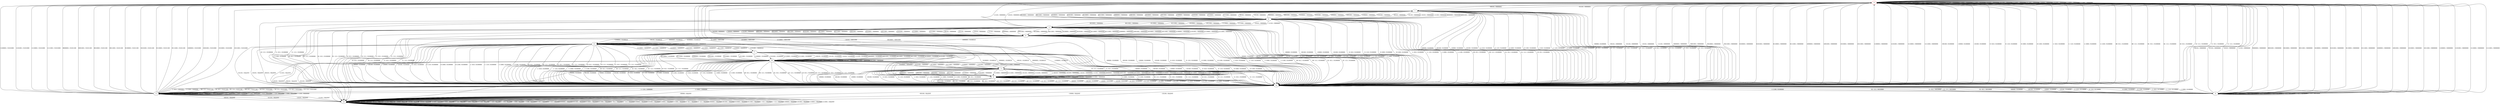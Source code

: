 digraph {
5 [color="red"]
0
1
2
3
4
6
7
8
9
10
11
12
13
5 -> 12 [label="--00000 / 0100000"]
5 -> 12 [label="--00100 / 0100000"]
5 -> 1 [label="--00101 / 0000001"]
5 -> 1 [label="--01101 / 0000001"]
5 -> 12 [label="--10000 / 0100000"]
5 -> 12 [label="--10100 / 0100000"]
5 -> 2 [label="--10101 / 0000001"]
5 -> 2 [label="--11101 / 0000001"]
5 -> 12 [label="-0--010 / 0100000"]
5 -> 12 [label="-0--110 / 0100000"]
5 -> 12 [label="-0-1000 / 0100000"]
5 -> 12 [label="-0-1100 / 0100000"]
5 -> 12 [label="-1--010 / 0100000"]
5 -> 12 [label="-1--110 / 0100000"]
5 -> 12 [label="-1-1000 / 0100000"]
5 -> 12 [label="-1-1100 / 0100000"]
5 -> 12 [label="00--011 / 0100000"]
5 -> 12 [label="00--111 / 0100000"]
5 -> 5 [label="0000001 / 0000000"]
5 -> 5 [label="0001001 / 0000000"]
5 -> 5 [label="0010001 / 0000000"]
5 -> 5 [label="0011001 / 0000000"]
5 -> 12 [label="01--011 / 0100000"]
5 -> 12 [label="01--111 / 0100000"]
5 -> 5 [label="0100001 / 0000000"]
5 -> 5 [label="0101001 / 0000000"]
5 -> 5 [label="0110001 / 0000000"]
5 -> 5 [label="0111001 / 0000000"]
5 -> 12 [label="10--011 / 0100000"]
5 -> 12 [label="10--111 / 0100000"]
5 -> 5 [label="1000001 / 0000000"]
5 -> 5 [label="1001001 / 0000000"]
5 -> 5 [label="1010001 / 0000000"]
5 -> 5 [label="1011001 / 0000000"]
5 -> 12 [label="11--011 / 0100000"]
5 -> 12 [label="11--111 / 0100000"]
5 -> 5 [label="1100001 / 0000000"]
5 -> 5 [label="1101001 / 0000000"]
5 -> 5 [label="1110001 / 0000000"]
5 -> 5 [label="1111001 / 0000000"]
0 -> 0 [label="--00000 / 0000000"]
0 -> 0 [label="--00100 / 0000000"]
0 -> 13 [label="--00101 / SILENT"]
0 -> 13 [label="--01101 / SILENT"]
0 -> 0 [label="--10000 / 0000000"]
0 -> 0 [label="--10100 / 0000000"]
0 -> 13 [label="--10101 / SILENT"]
0 -> 13 [label="--11101 / SILENT"]
0 -> 0 [label="-0--010 / 0000000"]
0 -> 0 [label="-0--110 / 0000000"]
0 -> 0 [label="-0-1000 / 0000000"]
0 -> 0 [label="-0-1100 / 0000000"]
0 -> 0 [label="-1--010 / 0000000"]
0 -> 0 [label="-1--110 / 0000000"]
0 -> 0 [label="-1-1000 / 0000000"]
0 -> 0 [label="-1-1100 / 0000000"]
0 -> 12 [label="00--011 / 0101100"]
0 -> 12 [label="00--111 / 0101100"]
0 -> 5 [label="0000001 / 0101100"]
0 -> 5 [label="0001001 / 0101100"]
0 -> 5 [label="0010001 / 0101100"]
0 -> 5 [label="0011001 / 0101100"]
0 -> 12 [label="01--011 / 0101100"]
0 -> 12 [label="01--111 / 0101100"]
0 -> 5 [label="0100001 / 0101100"]
0 -> 5 [label="0101001 / 0101100"]
0 -> 5 [label="0110001 / 0101100"]
0 -> 5 [label="0111001 / 0101100"]
0 -> 12 [label="10--011 / 0101000"]
0 -> 12 [label="10--111 / 0101000"]
0 -> 5 [label="1000001 / 0101000"]
0 -> 5 [label="1001001 / 0101000"]
0 -> 5 [label="1010001 / 0101000"]
0 -> 5 [label="1011001 / 0101000"]
0 -> 12 [label="11--011 / 0101000"]
0 -> 12 [label="11--111 / 0101000"]
0 -> 5 [label="1100001 / 0101000"]
0 -> 5 [label="1101001 / 0101000"]
0 -> 5 [label="1110001 / 0101000"]
0 -> 5 [label="1111001 / 0101000"]
1 -> 12 [label="--00000 / 0100000"]
1 -> 12 [label="--00100 / 0100000"]
1 -> 6 [label="--00101 / 0000000"]
1 -> 6 [label="--01101 / 0000000"]
1 -> 12 [label="--10000 / 0100000"]
1 -> 12 [label="--10100 / 0100000"]
1 -> 6 [label="--10101 / 0000000"]
1 -> 6 [label="--11101 / 0000000"]
1 -> 12 [label="-0--010 / 0100000"]
1 -> 12 [label="-0--110 / 0100000"]
1 -> 12 [label="-0-1000 / 0100000"]
1 -> 12 [label="-0-1100 / 0100000"]
1 -> 12 [label="-1--010 / 0100000"]
1 -> 12 [label="-1--110 / 0100000"]
1 -> 12 [label="-1-1000 / 0100000"]
1 -> 12 [label="-1-1100 / 0100000"]
1 -> 12 [label="00--011 / 0100000"]
1 -> 12 [label="00--111 / 0100000"]
1 -> 6 [label="0000001 / 0000000"]
1 -> 6 [label="0001001 / 0000000"]
1 -> 6 [label="0010001 / 0000000"]
1 -> 6 [label="0011001 / 0000000"]
1 -> 12 [label="01--011 / 0100000"]
1 -> 12 [label="01--111 / 0100000"]
1 -> 6 [label="0100001 / 0000000"]
1 -> 6 [label="0101001 / 0000000"]
1 -> 6 [label="0110001 / 0000000"]
1 -> 6 [label="0111001 / 0000000"]
1 -> 12 [label="10--011 / 0100000"]
1 -> 12 [label="10--111 / 0100000"]
1 -> 6 [label="1000001 / 0000000"]
1 -> 6 [label="1001001 / 0000000"]
1 -> 6 [label="1010001 / 0000000"]
1 -> 6 [label="1011001 / 0000000"]
1 -> 12 [label="11--011 / 0100000"]
1 -> 12 [label="11--111 / 0100000"]
1 -> 6 [label="1100001 / 0000000"]
1 -> 6 [label="1101001 / 0000000"]
1 -> 6 [label="1110001 / 0000000"]
1 -> 6 [label="1111001 / 0000000"]
2 -> 12 [label="--00000 / 0100000"]
2 -> 12 [label="--00100 / 0100000"]
2 -> 8 [label="--00101 / 0000000"]
2 -> 8 [label="--01101 / 0000000"]
2 -> 12 [label="--10000 / 0100000"]
2 -> 12 [label="--10100 / 0100000"]
2 -> 8 [label="--10101 / 0000000"]
2 -> 8 [label="--11101 / 0000000"]
2 -> 12 [label="-0--010 / 0100000"]
2 -> 12 [label="-0--110 / 0100000"]
2 -> 12 [label="-0-1000 / 0100000"]
2 -> 12 [label="-0-1100 / 0100000"]
2 -> 12 [label="-1--010 / 0100000"]
2 -> 12 [label="-1--110 / 0100000"]
2 -> 12 [label="-1-1000 / 0100000"]
2 -> 12 [label="-1-1100 / 0100000"]
2 -> 12 [label="00--011 / 0100000"]
2 -> 12 [label="00--111 / 0100000"]
2 -> 8 [label="0000001 / 0000000"]
2 -> 8 [label="0001001 / 0000000"]
2 -> 8 [label="0010001 / 0000000"]
2 -> 8 [label="0011001 / 0000000"]
2 -> 12 [label="01--011 / 0100000"]
2 -> 12 [label="01--111 / 0100000"]
2 -> 8 [label="0100001 / 0000000"]
2 -> 8 [label="0101001 / 0000000"]
2 -> 8 [label="0110001 / 0000000"]
2 -> 8 [label="0111001 / 0000000"]
2 -> 12 [label="10--011 / 0100000"]
2 -> 12 [label="10--111 / 0100000"]
2 -> 8 [label="1000001 / 0000000"]
2 -> 8 [label="1001001 / 0000000"]
2 -> 8 [label="1010001 / 0000000"]
2 -> 8 [label="1011001 / 0000000"]
2 -> 12 [label="11--011 / 0100000"]
2 -> 12 [label="11--111 / 0100000"]
2 -> 8 [label="1100001 / 0000000"]
2 -> 8 [label="1101001 / 0000000"]
2 -> 8 [label="1110001 / 0000000"]
2 -> 8 [label="1111001 / 0000000"]
3 -> 12 [label="--00000 / 0100000"]
3 -> 12 [label="--00100 / 0100000"]
3 -> 9 [label="--00101 / 0000000"]
3 -> 9 [label="--01101 / 0000000"]
3 -> 12 [label="--10000 / 0100000"]
3 -> 12 [label="--10100 / 0100000"]
3 -> 9 [label="--10101 / 0000000"]
3 -> 9 [label="--11101 / 0000000"]
3 -> 12 [label="-0--010 / 0100000"]
3 -> 12 [label="-0--110 / 0100000"]
3 -> 12 [label="-0-1000 / 0100000"]
3 -> 12 [label="-0-1100 / 0100000"]
3 -> 12 [label="-1--010 / 0100000"]
3 -> 12 [label="-1--110 / 0100000"]
3 -> 12 [label="-1-1000 / 0100000"]
3 -> 12 [label="-1-1100 / 0100000"]
3 -> 12 [label="00--011 / 0100000"]
3 -> 12 [label="00--111 / 0100000"]
3 -> 9 [label="0000001 / 0000000"]
3 -> 9 [label="0001001 / 0000000"]
3 -> 9 [label="0010001 / 0000000"]
3 -> 9 [label="0011001 / 0000000"]
3 -> 12 [label="01--011 / 0100000"]
3 -> 12 [label="01--111 / 0100000"]
3 -> 9 [label="0100001 / 0000000"]
3 -> 9 [label="0101001 / 0000000"]
3 -> 9 [label="0110001 / 0000000"]
3 -> 9 [label="0111001 / 0000000"]
3 -> 12 [label="10--011 / 0100000"]
3 -> 12 [label="10--111 / 0100000"]
3 -> 9 [label="1000001 / 0000000"]
3 -> 9 [label="1001001 / 0000000"]
3 -> 9 [label="1010001 / 0000000"]
3 -> 9 [label="1011001 / 0000000"]
3 -> 12 [label="11--011 / 0100000"]
3 -> 12 [label="11--111 / 0100000"]
3 -> 9 [label="1100001 / 0000000"]
3 -> 9 [label="1101001 / 0000000"]
3 -> 9 [label="1110001 / 0000000"]
3 -> 9 [label="1111001 / 0000000"]
4 -> 12 [label="--00000 / 0100000"]
4 -> 12 [label="--00100 / 0100000"]
4 -> 5 [label="--00101 / 0000000"]
4 -> 5 [label="--01101 / 0000000"]
4 -> 12 [label="--10000 / 0100000"]
4 -> 12 [label="--10100 / 0100000"]
4 -> 5 [label="--10101 / 0000000"]
4 -> 5 [label="--11101 / 0000000"]
4 -> 12 [label="-0--010 / 0110000"]
4 -> 12 [label="-0--110 / 0110000"]
4 -> 12 [label="-0-1000 / 0100000"]
4 -> 12 [label="-0-1100 / 0100000"]
4 -> 12 [label="-1--010 / 0110000"]
4 -> 12 [label="-1--110 / 0110000"]
4 -> 12 [label="-1-1000 / 0100000"]
4 -> 12 [label="-1-1100 / 0100000"]
4 -> 4 [label="00--011 / 0010000"]
4 -> 4 [label="00--111 / 0010000"]
4 -> 5 [label="0000001 / 0000000"]
4 -> 5 [label="0001001 / 0000000"]
4 -> 5 [label="0010001 / 0000000"]
4 -> 5 [label="0011001 / 0000000"]
4 -> 4 [label="01--011 / 0010000"]
4 -> 4 [label="01--111 / 0010000"]
4 -> 5 [label="0100001 / 0000000"]
4 -> 5 [label="0101001 / 0000000"]
4 -> 5 [label="0110001 / 0000000"]
4 -> 5 [label="0111001 / 0000000"]
4 -> 4 [label="10--011 / 0010000"]
4 -> 4 [label="10--111 / 0010000"]
4 -> 5 [label="1000001 / 0000000"]
4 -> 5 [label="1001001 / 0000000"]
4 -> 5 [label="1010001 / 0000000"]
4 -> 5 [label="1011001 / 0000000"]
4 -> 4 [label="11--011 / 0010000"]
4 -> 4 [label="11--111 / 0010000"]
4 -> 5 [label="1100001 / 0000000"]
4 -> 5 [label="1101001 / 0000000"]
4 -> 5 [label="1110001 / 0000000"]
4 -> 5 [label="1111001 / 0000000"]
6 -> 12 [label="--00000 / 0100000"]
6 -> 12 [label="--00100 / 0100000"]
6 -> 1 [label="--00101 / 0000001"]
6 -> 1 [label="--01101 / 0000001"]
6 -> 12 [label="--10000 / 0100000"]
6 -> 12 [label="--10100 / 0100000"]
6 -> 2 [label="--10101 / 0000001"]
6 -> 2 [label="--11101 / 0000001"]
6 -> 12 [label="-0--010 / 0100000"]
6 -> 12 [label="-0--110 / 0100000"]
6 -> 12 [label="-0-1000 / 0100000"]
6 -> 12 [label="-0-1100 / 0100000"]
6 -> 12 [label="-1--010 / 0100000"]
6 -> 12 [label="-1--110 / 0100000"]
6 -> 12 [label="-1-1000 / 0100000"]
6 -> 12 [label="-1-1100 / 0100000"]
6 -> 12 [label="00--011 / 0100000"]
6 -> 12 [label="00--111 / 0100000"]
6 -> 1 [label="0000001 / 0000001"]
6 -> 1 [label="0001001 / 0000001"]
6 -> 2 [label="0010001 / 0000001"]
6 -> 2 [label="0011001 / 0000001"]
6 -> 12 [label="01--011 / 0100000"]
6 -> 12 [label="01--111 / 0100000"]
6 -> 1 [label="0100001 / 0000001"]
6 -> 1 [label="0101001 / 0000001"]
6 -> 2 [label="0110001 / 0000001"]
6 -> 2 [label="0111001 / 0000001"]
6 -> 12 [label="10--011 / 0100000"]
6 -> 12 [label="10--111 / 0100000"]
6 -> 1 [label="1000001 / 0000001"]
6 -> 1 [label="1001001 / 0000001"]
6 -> 2 [label="1010001 / 0000001"]
6 -> 2 [label="1011001 / 0000001"]
6 -> 12 [label="11--011 / 0100000"]
6 -> 12 [label="11--111 / 0100000"]
6 -> 1 [label="1100001 / 0000001"]
6 -> 1 [label="1101001 / 0000001"]
6 -> 2 [label="1110001 / 0000001"]
6 -> 2 [label="1111001 / 0000001"]
7 -> 12 [label="--00000 / 0100000"]
7 -> 12 [label="--00100 / 0100000"]
7 -> 10 [label="--00101 / 0100000"]
7 -> 10 [label="--01101 / 0100000"]
7 -> 12 [label="--10000 / 0100000"]
7 -> 12 [label="--10100 / 0100000"]
7 -> 10 [label="--10101 / 0100000"]
7 -> 10 [label="--11101 / 0100000"]
7 -> 12 [label="-0--010 / 0100000"]
7 -> 12 [label="-0--110 / 0100000"]
7 -> 12 [label="-0-1000 / 0100000"]
7 -> 12 [label="-0-1100 / 0100000"]
7 -> 12 [label="-1--010 / 0100000"]
7 -> 12 [label="-1--110 / 0100000"]
7 -> 12 [label="-1-1000 / 0100000"]
7 -> 12 [label="-1-1100 / 0100000"]
7 -> 12 [label="00--011 / 0100000"]
7 -> 12 [label="00--111 / 0100000"]
7 -> 10 [label="0000001 / 0100000"]
7 -> 10 [label="0001001 / 0100000"]
7 -> 10 [label="0010001 / 0100000"]
7 -> 10 [label="0011001 / 0100000"]
7 -> 12 [label="01--011 / 0100000"]
7 -> 12 [label="01--111 / 0100000"]
7 -> 10 [label="0100001 / 0100000"]
7 -> 10 [label="0101001 / 0100000"]
7 -> 10 [label="0110001 / 0100000"]
7 -> 10 [label="0111001 / 0100000"]
7 -> 12 [label="10--011 / 0100000"]
7 -> 12 [label="10--111 / 0100000"]
7 -> 10 [label="1000001 / 0100000"]
7 -> 10 [label="1001001 / 0100000"]
7 -> 10 [label="1010001 / 0100000"]
7 -> 10 [label="1011001 / 0100000"]
7 -> 12 [label="11--011 / 0100000"]
7 -> 12 [label="11--111 / 0100000"]
7 -> 10 [label="1100001 / 0100000"]
7 -> 10 [label="1101001 / 0100000"]
7 -> 10 [label="1110001 / 0100000"]
7 -> 10 [label="1111001 / 0100000"]
8 -> 12 [label="--00000 / 0100000"]
8 -> 12 [label="--00100 / 0100000"]
8 -> 11 [label="--00101 / 0100010"]
8 -> 2 [label="--01101 / 0000001"]
8 -> 12 [label="--10000 / 0100000"]
8 -> 12 [label="--10100 / 0100000"]
8 -> 2 [label="--10101 / 0000001"]
8 -> 2 [label="--11101 / 0000001"]
8 -> 12 [label="-0--010 / 0100000"]
8 -> 12 [label="-0--110 / 0100000"]
8 -> 12 [label="-0-1000 / 0100000"]
8 -> 12 [label="-0-1100 / 0100000"]
8 -> 12 [label="-1--010 / 0100000"]
8 -> 12 [label="-1--110 / 0100000"]
8 -> 12 [label="-1-1000 / 0100000"]
8 -> 12 [label="-1-1100 / 0100000"]
8 -> 12 [label="00--011 / 0100000"]
8 -> 12 [label="00--111 / 0100000"]
8 -> 11 [label="0000001 / 0100010"]
8 -> 2 [label="0001001 / 0000001"]
8 -> 2 [label="0010001 / 0000001"]
8 -> 2 [label="0011001 / 0000001"]
8 -> 12 [label="01--011 / 0100000"]
8 -> 12 [label="01--111 / 0100000"]
8 -> 11 [label="0100001 / 0100010"]
8 -> 2 [label="0101001 / 0000001"]
8 -> 2 [label="0110001 / 0000001"]
8 -> 2 [label="0111001 / 0000001"]
8 -> 12 [label="10--011 / 0100000"]
8 -> 12 [label="10--111 / 0100000"]
8 -> 11 [label="1000001 / 0100010"]
8 -> 2 [label="1001001 / 0000001"]
8 -> 2 [label="1010001 / 0000001"]
8 -> 2 [label="1011001 / 0000001"]
8 -> 12 [label="11--011 / 0100000"]
8 -> 12 [label="11--111 / 0100000"]
8 -> 11 [label="1100001 / 0100010"]
8 -> 2 [label="1101001 / 0000001"]
8 -> 2 [label="1110001 / 0000001"]
8 -> 2 [label="1111001 / 0000001"]
9 -> 12 [label="--00000 / 0100000"]
9 -> 12 [label="--00100 / 0100000"]
9 -> 11 [label="--00101 / 0100010"]
9 -> 3 [label="--01101 / 0000001"]
9 -> 12 [label="--10000 / 0101000"]
9 -> 12 [label="--10100 / 0101000"]
9 -> 5 [label="--10101 / 0001000"]
9 -> 3 [label="--11101 / 0000001"]
9 -> 12 [label="-0--010 / 0100000"]
9 -> 12 [label="-0--110 / 0100000"]
9 -> 12 [label="-0-1000 / 0100000"]
9 -> 12 [label="-0-1100 / 0100000"]
9 -> 12 [label="-1--010 / 0100000"]
9 -> 12 [label="-1--110 / 0100000"]
9 -> 12 [label="-1-1000 / 0100000"]
9 -> 12 [label="-1-1100 / 0100000"]
9 -> 12 [label="00--011 / 0100000"]
9 -> 12 [label="00--111 / 0100000"]
9 -> 11 [label="0000001 / 0100010"]
9 -> 9 [label="0001001 / 0000000"]
9 -> 5 [label="0010001 / 0001000"]
9 -> 9 [label="0011001 / 0000000"]
9 -> 12 [label="01--011 / 0100000"]
9 -> 12 [label="01--111 / 0100000"]
9 -> 11 [label="0100001 / 0100010"]
9 -> 9 [label="0101001 / 0000000"]
9 -> 5 [label="0110001 / 0001000"]
9 -> 9 [label="0111001 / 0000000"]
9 -> 12 [label="10--011 / 0100000"]
9 -> 12 [label="10--111 / 0100000"]
9 -> 11 [label="1000001 / 0100010"]
9 -> 9 [label="1001001 / 0000000"]
9 -> 5 [label="1010001 / 0001000"]
9 -> 9 [label="1011001 / 0000000"]
9 -> 12 [label="11--011 / 0100000"]
9 -> 12 [label="11--111 / 0100000"]
9 -> 11 [label="1100001 / 0100010"]
9 -> 9 [label="1101001 / 0000000"]
9 -> 5 [label="1110001 / 0001000"]
9 -> 9 [label="1111001 / 0000000"]
10 -> 12 [label="--00000 / 0100000"]
10 -> 12 [label="--00100 / 0100000"]
10 -> 13 [label="--00101 / SILENT"]
10 -> 13 [label="--01101 / SILENT"]
10 -> 12 [label="--10000 / 0100000"]
10 -> 12 [label="--10100 / 0100000"]
10 -> 13 [label="--10101 / SILENT"]
10 -> 13 [label="--11101 / SILENT"]
10 -> 12 [label="-0--010 / 0100000"]
10 -> 12 [label="-0--110 / 0100000"]
10 -> 12 [label="-0-1000 / 0100000"]
10 -> 12 [label="-0-1100 / 0100000"]
10 -> 12 [label="-1--010 / 0100000"]
10 -> 12 [label="-1--110 / 0100000"]
10 -> 12 [label="-1-1000 / 0100000"]
10 -> 12 [label="-1-1100 / 0100000"]
10 -> 12 [label="00--011 / 0100000"]
10 -> 12 [label="00--111 / 0100000"]
10 -> 10 [label="0000001 / 0000000"]
10 -> 10 [label="0001001 / 0000000"]
10 -> 10 [label="0010001 / 0000000"]
10 -> 10 [label="0011001 / 0000000"]
10 -> 12 [label="01--011 / 0100000"]
10 -> 12 [label="01--111 / 0100000"]
10 -> 3 [label="0100001 / 0000001"]
10 -> 3 [label="0101001 / 0000001"]
10 -> 3 [label="0110001 / 0000001"]
10 -> 3 [label="0111001 / 0000001"]
10 -> 12 [label="10--011 / 0100000"]
10 -> 12 [label="10--111 / 0100000"]
10 -> 10 [label="1000001 / 0000000"]
10 -> 10 [label="1001001 / 0000000"]
10 -> 10 [label="1010001 / 0000000"]
10 -> 10 [label="1011001 / 0000000"]
10 -> 12 [label="11--011 / 0100000"]
10 -> 12 [label="11--111 / 0100000"]
10 -> 3 [label="1100001 / 0000001"]
10 -> 3 [label="1101001 / 0000001"]
10 -> 3 [label="1110001 / 0000001"]
10 -> 3 [label="1111001 / 0000001"]
11 -> 12 [label="--00000 / 0100000"]
11 -> 12 [label="--00100 / 0100000"]
11 -> 13 [label="--00101 / SILENT"]
11 -> 13 [label="--01101 / SILENT"]
11 -> 12 [label="--10000 / 0100000"]
11 -> 12 [label="--10100 / 0100000"]
11 -> 13 [label="--10101 / SILENT"]
11 -> 13 [label="--11101 / SILENT"]
11 -> 12 [label="-0--010 / 0100000"]
11 -> 12 [label="-0--110 / 0100000"]
11 -> 12 [label="-0-1000 / 0100000"]
11 -> 12 [label="-0-1100 / 0100000"]
11 -> 12 [label="-1--010 / 0100000"]
11 -> 12 [label="-1--110 / 0100000"]
11 -> 12 [label="-1-1000 / 0100000"]
11 -> 12 [label="-1-1100 / 0100000"]
11 -> 12 [label="00--011 / 0100000"]
11 -> 12 [label="00--111 / 0100000"]
11 -> 11 [label="0000001 / 0000010"]
11 -> 11 [label="0001001 / 0000010"]
11 -> 11 [label="0010001 / 0000010"]
11 -> 11 [label="0011001 / 0000010"]
11 -> 12 [label="01--011 / 0100000"]
11 -> 12 [label="01--111 / 0100000"]
11 -> 7 [label="0100001 / 0000010"]
11 -> 7 [label="0101001 / 0000010"]
11 -> 7 [label="0110001 / 0000010"]
11 -> 7 [label="0111001 / 0000010"]
11 -> 12 [label="10--011 / 0100000"]
11 -> 12 [label="10--111 / 0100000"]
11 -> 11 [label="1000001 / 0000010"]
11 -> 11 [label="1001001 / 0000010"]
11 -> 11 [label="1010001 / 0000010"]
11 -> 11 [label="1011001 / 0000010"]
11 -> 12 [label="11--011 / 0100000"]
11 -> 12 [label="11--111 / 0100000"]
11 -> 7 [label="1100001 / 0000010"]
11 -> 7 [label="1101001 / 0000010"]
11 -> 7 [label="1110001 / 0000010"]
11 -> 7 [label="1111001 / 0000010"]
12 -> 13 [label="--00000 / SILENT"]
12 -> 13 [label="--00100 / SILENT"]
12 -> 5 [label="--00101 / 0000000"]
12 -> 5 [label="--01101 / 0000000"]
12 -> 13 [label="--10000 / SILENT"]
12 -> 13 [label="--10100 / SILENT"]
12 -> 5 [label="--10101 / 0000000"]
12 -> 5 [label="--11101 / 0000000"]
12 -> 12 [label="-0--010 / 0000000"]
12 -> 12 [label="-0--110 / 0000000"]
12 -> 12 [label="-0-1000 / 0000000"]
12 -> 12 [label="-0-1100 / 0000000"]
12 -> 0 [label="-1--010 / 1000000"]
12 -> 0 [label="-1--110 / 1000000"]
12 -> 0 [label="-1-1000 / 1000000"]
12 -> 0 [label="-1-1100 / 1000000"]
12 -> 12 [label="00--011 / 0000000"]
12 -> 12 [label="00--111 / 0000000"]
12 -> 5 [label="0000001 / 0000000"]
12 -> 5 [label="0001001 / 0000000"]
12 -> 5 [label="0010001 / 0000000"]
12 -> 5 [label="0011001 / 0000000"]
12 -> 4 [label="01--011 / 0010000"]
12 -> 4 [label="01--111 / 0010000"]
12 -> 5 [label="0100001 / 0000000"]
12 -> 5 [label="0101001 / 0000000"]
12 -> 5 [label="0110001 / 0000000"]
12 -> 5 [label="0111001 / 0000000"]
12 -> 12 [label="10--011 / 0000000"]
12 -> 12 [label="10--111 / 0000000"]
12 -> 5 [label="1000001 / 0000000"]
12 -> 5 [label="1001001 / 0000000"]
12 -> 5 [label="1010001 / 0000000"]
12 -> 5 [label="1011001 / 0000000"]
12 -> 4 [label="11--011 / 0010000"]
12 -> 4 [label="11--111 / 0010000"]
12 -> 5 [label="1100001 / 0000000"]
12 -> 5 [label="1101001 / 0000000"]
12 -> 5 [label="1110001 / 0000000"]
12 -> 5 [label="1111001 / 0000000"]
13 -> 13 [label="--00000 / SILENT"]
13 -> 13 [label="--00100 / SILENT"]
13 -> 13 [label="--00101 / SILENT"]
13 -> 13 [label="--01101 / SILENT"]
13 -> 13 [label="--10000 / SILENT"]
13 -> 13 [label="--10100 / SILENT"]
13 -> 13 [label="--10101 / SILENT"]
13 -> 13 [label="--11101 / SILENT"]
13 -> 13 [label="-0--010 / SILENT"]
13 -> 13 [label="-0--110 / SILENT"]
13 -> 13 [label="-0-1000 / SILENT"]
13 -> 13 [label="-0-1100 / SILENT"]
13 -> 13 [label="-1--010 / SILENT"]
13 -> 13 [label="-1--110 / SILENT"]
13 -> 13 [label="-1-1000 / SILENT"]
13 -> 13 [label="-1-1100 / SILENT"]
13 -> 13 [label="00--011 / SILENT"]
13 -> 13 [label="00--111 / SILENT"]
13 -> 13 [label="0000001 / SILENT"]
13 -> 13 [label="0001001 / SILENT"]
13 -> 13 [label="0010001 / SILENT"]
13 -> 13 [label="0011001 / SILENT"]
13 -> 13 [label="01--011 / SILENT"]
13 -> 13 [label="01--111 / SILENT"]
13 -> 13 [label="0100001 / SILENT"]
13 -> 13 [label="0101001 / SILENT"]
13 -> 13 [label="0110001 / SILENT"]
13 -> 13 [label="0111001 / SILENT"]
13 -> 13 [label="10--011 / SILENT"]
13 -> 13 [label="10--111 / SILENT"]
13 -> 13 [label="1000001 / SILENT"]
13 -> 13 [label="1001001 / SILENT"]
13 -> 13 [label="1010001 / SILENT"]
13 -> 13 [label="1011001 / SILENT"]
13 -> 13 [label="11--011 / SILENT"]
13 -> 13 [label="11--111 / SILENT"]
13 -> 13 [label="1100001 / SILENT"]
13 -> 13 [label="1101001 / SILENT"]
13 -> 13 [label="1110001 / SILENT"]
13 -> 13 [label="1111001 / SILENT"]
}
